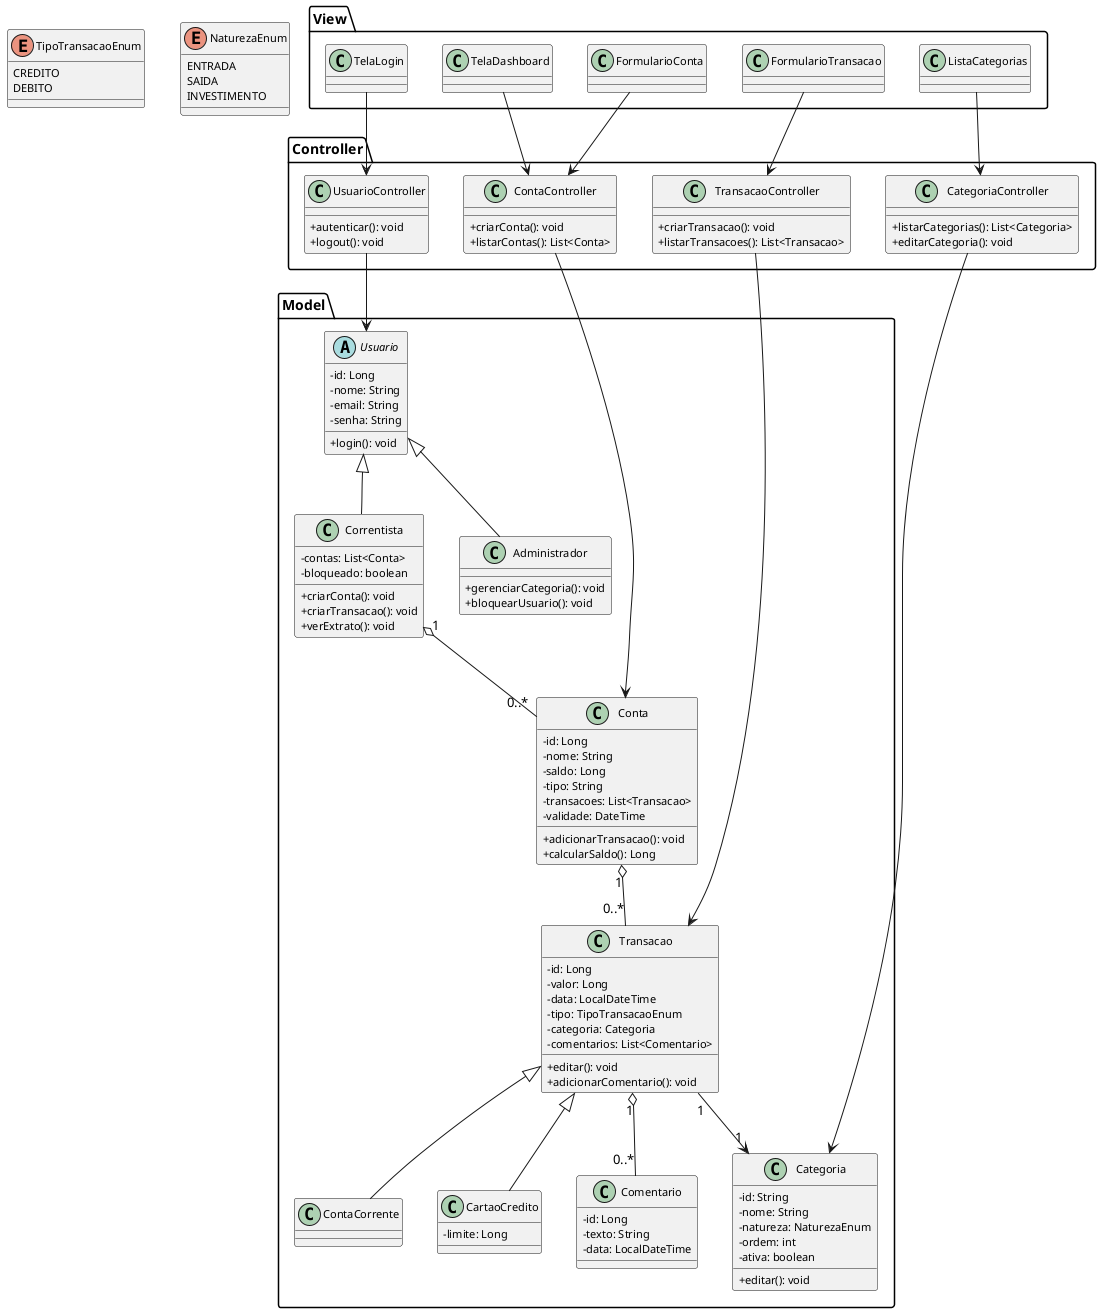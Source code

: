 @startuml class_diagram
skinparam classAttributeIconSize 0
skinparam classFontSize 12
skinparam classAttributeFontSize 11
skinparam classOperationFontSize 11

' === Enums ===
enum TipoTransacaoEnum {
  CREDITO
  DEBITO
}

enum NaturezaEnum {
  ENTRADA
  SAIDA
  INVESTIMENTO
}

' === MODEL ===
package "Model" {
  abstract class Usuario {
    - id: Long
    - nome: String
    - email: String
    - senha: String
    + login(): void
  }

  class Correntista {
    - contas: List<Conta>
    - bloqueado: boolean
    + criarConta(): void
    + criarTransacao(): void
    + verExtrato(): void
  }

  class Administrador {
    + gerenciarCategoria(): void
    + bloquearUsuario(): void
  }

  class Conta {
    - id: Long
    - nome: String
    - saldo: Long
    - tipo: String
    - transacoes: List<Transacao>
    - validade: DateTime
    + adicionarTransacao(): void
    + calcularSaldo(): Long
  }

  class ContaCorrente
  class CartaoCredito {
    - limite: Long
  }

  class Transacao {
    - id: Long
    - valor: Long
    - data: LocalDateTime
    - tipo: TipoTransacaoEnum
    - categoria: Categoria
    - comentarios: List<Comentario>
    + editar(): void
    + adicionarComentario(): void
  }

  class Comentario {
    - id: Long
    - texto: String
    - data: LocalDateTime
  }

  class Categoria {
    - id: String
    - nome: String
    - natureza: NaturezaEnum
    - ordem: int
    - ativa: boolean
    + editar(): void
  }

  Usuario <|-- Correntista
  Usuario <|-- Administrador

  Transacao <|-- CartaoCredito
  Transacao <|-- ContaCorrente

  Correntista "1" o-- "0..*" Conta 
  Conta "1" o-- "0..*" Transacao 
  Transacao "1" o-- "0..*" Comentario
  Transacao "1" --> "1" Categoria
}

' === CONTROLLER ===
package "Controller" {
  class UsuarioController {
    + autenticar(): void
    + logout(): void
  }

  class ContaController {
    + criarConta(): void
    + listarContas(): List<Conta>
  }

  class TransacaoController {
    + criarTransacao(): void
    + listarTransacoes(): List<Transacao>
  }

  class CategoriaController {
    + listarCategorias(): List<Categoria>
    + editarCategoria(): void
  }
}

' === VIEW ===
package "View" {
  class TelaLogin
  class TelaDashboard
  class FormularioTransacao
  class FormularioConta
  class ListaCategorias
}

' Exemplo de interação Controller <-> Model
UsuarioController --> Usuario
ContaController --> Conta
TransacaoController --> Transacao
CategoriaController --> Categoria

' Exemplo de interação View <-> Controller
TelaLogin --> UsuarioController
TelaDashboard --> ContaController
FormularioTransacao --> TransacaoController
FormularioConta --> ContaController
ListaCategorias --> CategoriaController
@enduml
